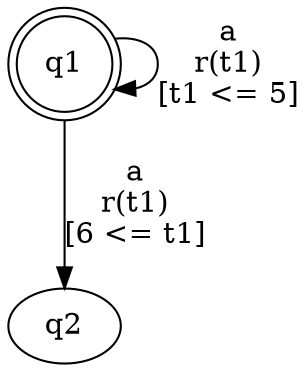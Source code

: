 digraph "tests_1/test21/solution1003/solution" {
	q1[label=q1 shape=doublecircle]
	q2[label=q2]
	q1 -> q1[label="a\nr(t1)\n[t1 <= 5]"]
	q1 -> q2[label="a\nr(t1)\n[6 <= t1]"]
}
